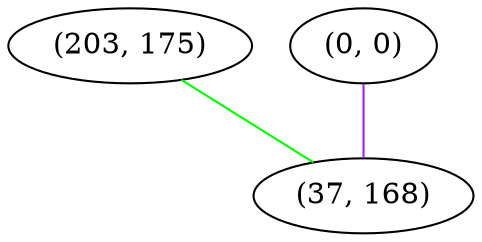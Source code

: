 graph "" {
"(203, 175)";
"(0, 0)";
"(37, 168)";
"(203, 175)" -- "(37, 168)"  [color=green, key=0, weight=2];
"(0, 0)" -- "(37, 168)"  [color=purple, key=0, weight=4];
}
